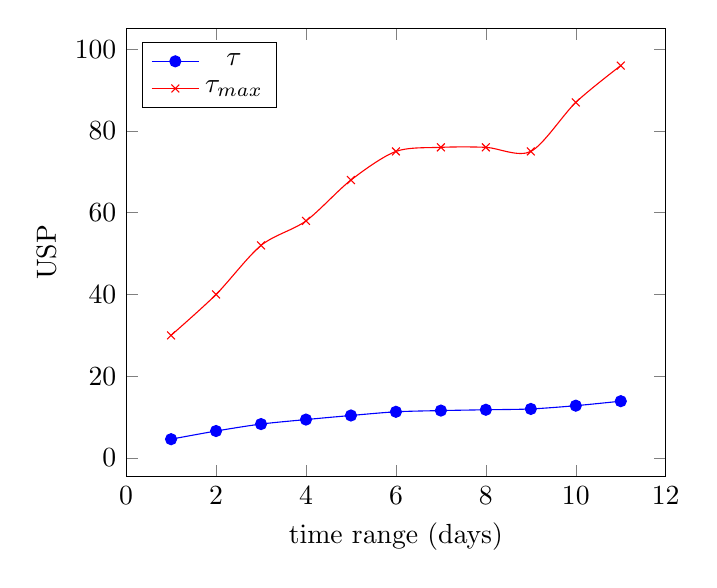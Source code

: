 \begin{tikzpicture}
    \begin{axis}[
        xlabel={time range (days)},
        ylabel={USP},
		legend pos=north west
        ]
        
    \addplot[smooth,mark=*,blue] plot coordinates {
        (1,4.6)
        (2,6.6)
        (3,8.3)
        (4,9.4)
        (5,10.4)
        (6,11.3)
        (7,11.6)
        (8,11.8)
        (9,12.0)
        (10,12.8)
        (11,13.9)
    };
    \addlegendentry{$\tau$}

    \addplot[smooth,color=red,mark=x] plot coordinates {
		(1,30)
        (2,40)
        (3,52)
        (4,58)
        (5,68)
        (6,75)
        (7,76)
        (8,76)
        (9,75)
        (10,87)
        (11,96)
    };
    \addlegendentry{$\tau_{max}$}
    
    \end{axis}
\end{tikzpicture}